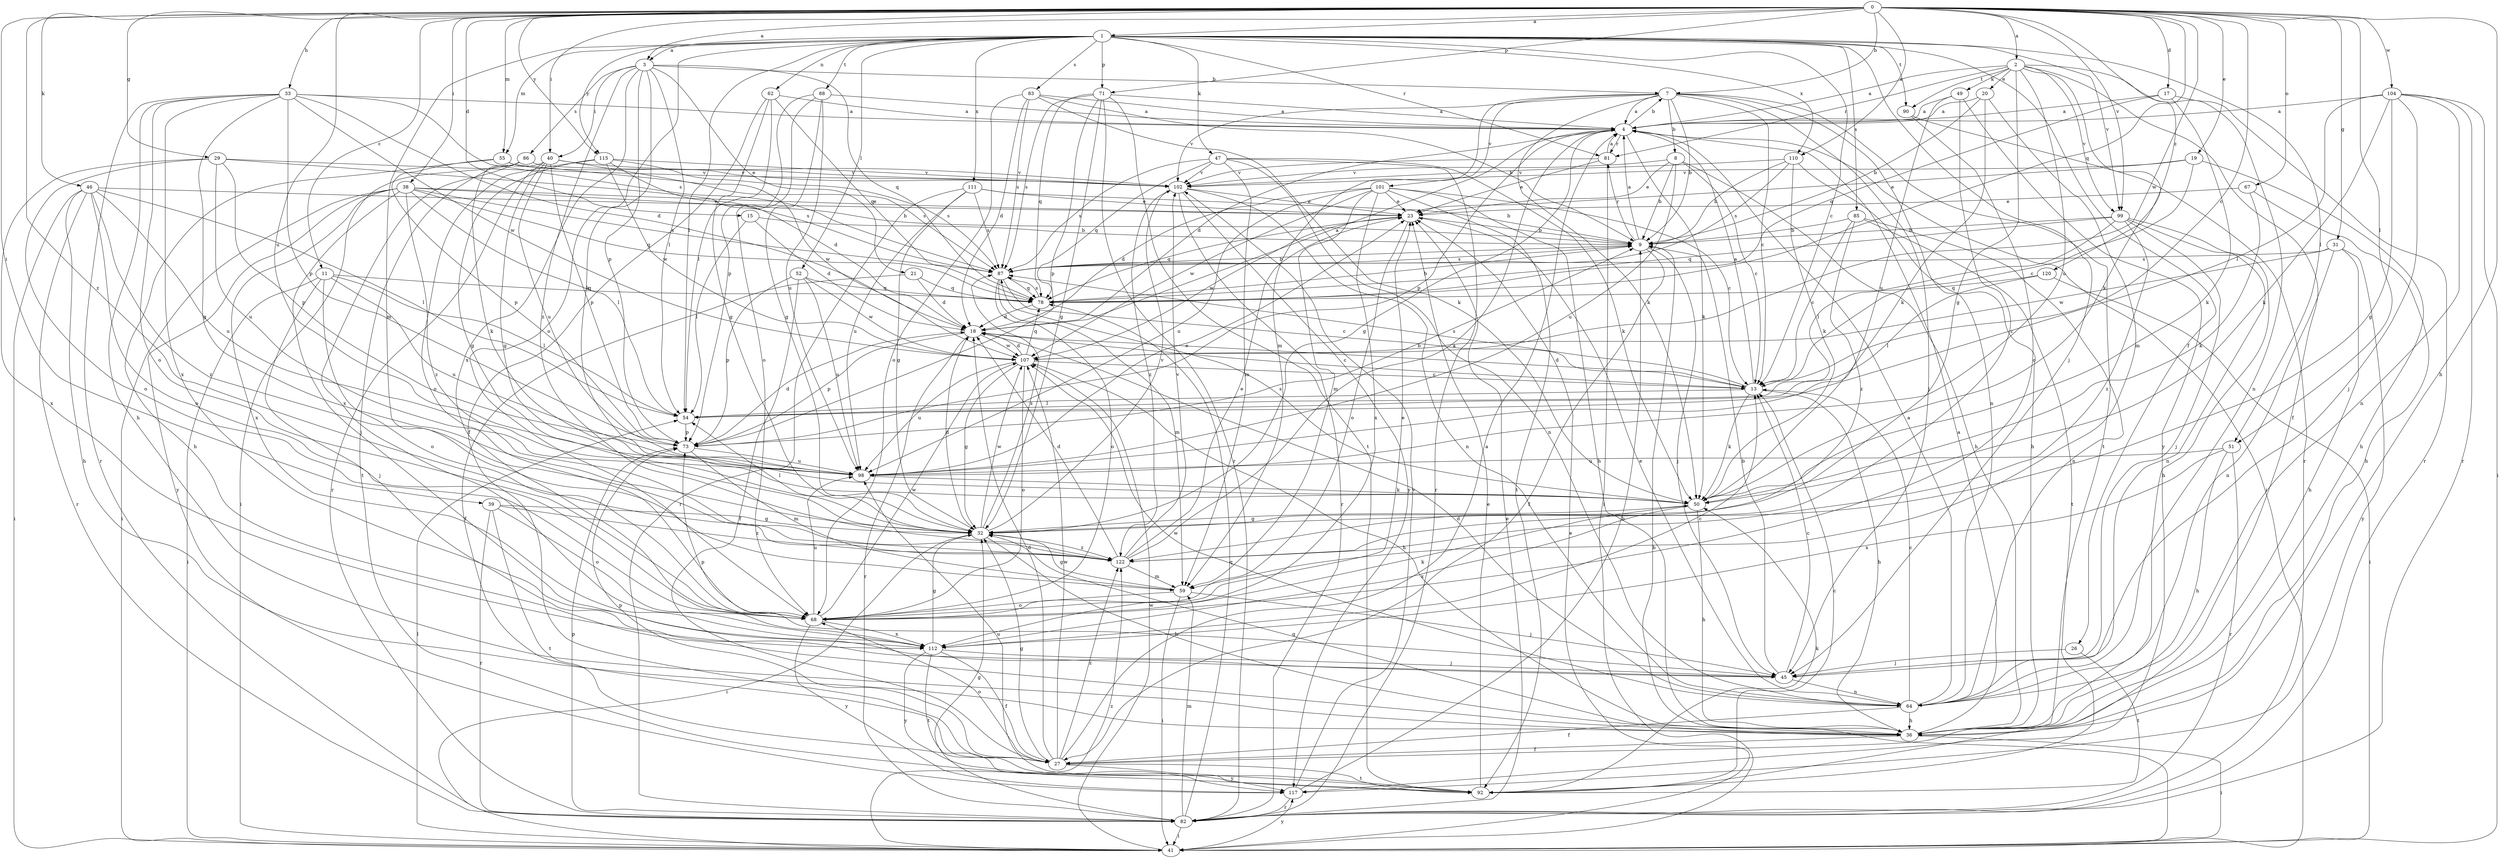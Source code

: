 strict digraph  {
0;
1;
2;
3;
4;
7;
8;
9;
11;
13;
15;
17;
18;
19;
20;
21;
23;
26;
27;
29;
31;
32;
33;
36;
38;
39;
40;
41;
45;
46;
47;
49;
50;
51;
52;
54;
55;
59;
62;
64;
67;
68;
71;
73;
78;
81;
82;
83;
85;
86;
87;
88;
90;
92;
98;
99;
101;
102;
104;
107;
110;
111;
112;
115;
117;
120;
122;
0 -> 1  [label=a];
0 -> 2  [label=a];
0 -> 3  [label=a];
0 -> 7  [label=b];
0 -> 11  [label=c];
0 -> 13  [label=c];
0 -> 15  [label=d];
0 -> 17  [label=d];
0 -> 19  [label=e];
0 -> 29  [label=g];
0 -> 31  [label=g];
0 -> 33  [label=h];
0 -> 36  [label=h];
0 -> 38  [label=i];
0 -> 39  [label=i];
0 -> 40  [label=i];
0 -> 46  [label=k];
0 -> 51  [label=l];
0 -> 55  [label=m];
0 -> 67  [label=o];
0 -> 71  [label=p];
0 -> 78  [label=q];
0 -> 98  [label=u];
0 -> 99  [label=v];
0 -> 104  [label=w];
0 -> 107  [label=w];
0 -> 110  [label=x];
0 -> 115  [label=y];
0 -> 120  [label=z];
0 -> 122  [label=z];
1 -> 3  [label=a];
1 -> 13  [label=c];
1 -> 26  [label=f];
1 -> 45  [label=j];
1 -> 47  [label=k];
1 -> 51  [label=l];
1 -> 52  [label=l];
1 -> 54  [label=l];
1 -> 55  [label=m];
1 -> 59  [label=m];
1 -> 62  [label=n];
1 -> 68  [label=o];
1 -> 71  [label=p];
1 -> 81  [label=r];
1 -> 83  [label=s];
1 -> 85  [label=s];
1 -> 88  [label=t];
1 -> 90  [label=t];
1 -> 99  [label=v];
1 -> 110  [label=x];
1 -> 111  [label=x];
1 -> 115  [label=y];
2 -> 4  [label=a];
2 -> 20  [label=e];
2 -> 27  [label=f];
2 -> 32  [label=g];
2 -> 49  [label=k];
2 -> 50  [label=k];
2 -> 64  [label=n];
2 -> 81  [label=r];
2 -> 90  [label=t];
2 -> 98  [label=u];
2 -> 99  [label=v];
3 -> 7  [label=b];
3 -> 21  [label=e];
3 -> 40  [label=i];
3 -> 50  [label=k];
3 -> 54  [label=l];
3 -> 73  [label=p];
3 -> 78  [label=q];
3 -> 86  [label=s];
3 -> 112  [label=x];
3 -> 122  [label=z];
4 -> 7  [label=b];
4 -> 18  [label=d];
4 -> 32  [label=g];
4 -> 41  [label=i];
4 -> 50  [label=k];
4 -> 73  [label=p];
4 -> 81  [label=r];
7 -> 4  [label=a];
7 -> 8  [label=b];
7 -> 9  [label=b];
7 -> 13  [label=c];
7 -> 45  [label=j];
7 -> 50  [label=k];
7 -> 59  [label=m];
7 -> 64  [label=n];
7 -> 92  [label=t];
7 -> 101  [label=v];
7 -> 102  [label=v];
8 -> 9  [label=b];
8 -> 13  [label=c];
8 -> 23  [label=e];
8 -> 36  [label=h];
8 -> 98  [label=u];
8 -> 102  [label=v];
9 -> 4  [label=a];
9 -> 27  [label=f];
9 -> 45  [label=j];
9 -> 81  [label=r];
9 -> 87  [label=s];
11 -> 41  [label=i];
11 -> 45  [label=j];
11 -> 54  [label=l];
11 -> 68  [label=o];
11 -> 78  [label=q];
11 -> 98  [label=u];
13 -> 4  [label=a];
13 -> 18  [label=d];
13 -> 36  [label=h];
13 -> 50  [label=k];
13 -> 54  [label=l];
13 -> 87  [label=s];
15 -> 9  [label=b];
15 -> 18  [label=d];
15 -> 54  [label=l];
17 -> 4  [label=a];
17 -> 50  [label=k];
17 -> 78  [label=q];
17 -> 82  [label=r];
18 -> 4  [label=a];
18 -> 13  [label=c];
18 -> 73  [label=p];
18 -> 82  [label=r];
18 -> 107  [label=w];
19 -> 13  [label=c];
19 -> 23  [label=e];
19 -> 36  [label=h];
19 -> 102  [label=v];
20 -> 4  [label=a];
20 -> 9  [label=b];
20 -> 50  [label=k];
20 -> 59  [label=m];
21 -> 18  [label=d];
21 -> 27  [label=f];
21 -> 78  [label=q];
23 -> 9  [label=b];
23 -> 68  [label=o];
23 -> 78  [label=q];
23 -> 107  [label=w];
26 -> 45  [label=j];
26 -> 92  [label=t];
27 -> 4  [label=a];
27 -> 18  [label=d];
27 -> 32  [label=g];
27 -> 68  [label=o];
27 -> 73  [label=p];
27 -> 92  [label=t];
27 -> 107  [label=w];
27 -> 117  [label=y];
27 -> 122  [label=z];
29 -> 68  [label=o];
29 -> 73  [label=p];
29 -> 87  [label=s];
29 -> 98  [label=u];
29 -> 102  [label=v];
29 -> 112  [label=x];
31 -> 36  [label=h];
31 -> 64  [label=n];
31 -> 87  [label=s];
31 -> 107  [label=w];
31 -> 117  [label=y];
32 -> 18  [label=d];
32 -> 36  [label=h];
32 -> 41  [label=i];
32 -> 54  [label=l];
32 -> 87  [label=s];
32 -> 102  [label=v];
32 -> 107  [label=w];
32 -> 122  [label=z];
33 -> 4  [label=a];
33 -> 18  [label=d];
33 -> 32  [label=g];
33 -> 36  [label=h];
33 -> 68  [label=o];
33 -> 73  [label=p];
33 -> 82  [label=r];
33 -> 87  [label=s];
33 -> 107  [label=w];
33 -> 112  [label=x];
36 -> 4  [label=a];
36 -> 27  [label=f];
36 -> 32  [label=g];
36 -> 41  [label=i];
38 -> 9  [label=b];
38 -> 23  [label=e];
38 -> 41  [label=i];
38 -> 45  [label=j];
38 -> 54  [label=l];
38 -> 78  [label=q];
38 -> 87  [label=s];
38 -> 112  [label=x];
38 -> 117  [label=y];
38 -> 122  [label=z];
39 -> 32  [label=g];
39 -> 68  [label=o];
39 -> 82  [label=r];
39 -> 92  [label=t];
39 -> 122  [label=z];
40 -> 32  [label=g];
40 -> 73  [label=p];
40 -> 82  [label=r];
40 -> 92  [label=t];
40 -> 98  [label=u];
40 -> 102  [label=v];
40 -> 107  [label=w];
41 -> 9  [label=b];
41 -> 23  [label=e];
41 -> 54  [label=l];
41 -> 107  [label=w];
41 -> 117  [label=y];
41 -> 122  [label=z];
45 -> 9  [label=b];
45 -> 13  [label=c];
45 -> 64  [label=n];
45 -> 73  [label=p];
46 -> 23  [label=e];
46 -> 36  [label=h];
46 -> 41  [label=i];
46 -> 54  [label=l];
46 -> 68  [label=o];
46 -> 82  [label=r];
46 -> 98  [label=u];
46 -> 122  [label=z];
47 -> 50  [label=k];
47 -> 59  [label=m];
47 -> 64  [label=n];
47 -> 78  [label=q];
47 -> 82  [label=r];
47 -> 87  [label=s];
47 -> 102  [label=v];
49 -> 4  [label=a];
49 -> 98  [label=u];
49 -> 117  [label=y];
49 -> 122  [label=z];
50 -> 32  [label=g];
50 -> 36  [label=h];
50 -> 87  [label=s];
50 -> 112  [label=x];
51 -> 36  [label=h];
51 -> 82  [label=r];
51 -> 98  [label=u];
51 -> 112  [label=x];
52 -> 27  [label=f];
52 -> 73  [label=p];
52 -> 78  [label=q];
52 -> 98  [label=u];
52 -> 107  [label=w];
54 -> 73  [label=p];
55 -> 36  [label=h];
55 -> 73  [label=p];
55 -> 87  [label=s];
55 -> 102  [label=v];
59 -> 32  [label=g];
59 -> 41  [label=i];
59 -> 45  [label=j];
59 -> 68  [label=o];
62 -> 4  [label=a];
62 -> 27  [label=f];
62 -> 32  [label=g];
62 -> 54  [label=l];
62 -> 78  [label=q];
64 -> 4  [label=a];
64 -> 13  [label=c];
64 -> 18  [label=d];
64 -> 23  [label=e];
64 -> 27  [label=f];
64 -> 36  [label=h];
64 -> 107  [label=w];
67 -> 23  [label=e];
67 -> 36  [label=h];
67 -> 50  [label=k];
68 -> 23  [label=e];
68 -> 50  [label=k];
68 -> 98  [label=u];
68 -> 107  [label=w];
68 -> 112  [label=x];
68 -> 117  [label=y];
71 -> 4  [label=a];
71 -> 32  [label=g];
71 -> 73  [label=p];
71 -> 78  [label=q];
71 -> 82  [label=r];
71 -> 87  [label=s];
71 -> 92  [label=t];
73 -> 9  [label=b];
73 -> 18  [label=d];
73 -> 59  [label=m];
73 -> 98  [label=u];
78 -> 9  [label=b];
78 -> 18  [label=d];
78 -> 87  [label=s];
81 -> 4  [label=a];
81 -> 23  [label=e];
81 -> 41  [label=i];
81 -> 102  [label=v];
82 -> 23  [label=e];
82 -> 32  [label=g];
82 -> 41  [label=i];
82 -> 59  [label=m];
82 -> 73  [label=p];
82 -> 78  [label=q];
83 -> 4  [label=a];
83 -> 9  [label=b];
83 -> 18  [label=d];
83 -> 50  [label=k];
83 -> 68  [label=o];
83 -> 87  [label=s];
85 -> 9  [label=b];
85 -> 13  [label=c];
85 -> 64  [label=n];
85 -> 92  [label=t];
85 -> 122  [label=z];
86 -> 41  [label=i];
86 -> 50  [label=k];
86 -> 102  [label=v];
86 -> 112  [label=x];
87 -> 9  [label=b];
87 -> 13  [label=c];
87 -> 59  [label=m];
87 -> 68  [label=o];
87 -> 78  [label=q];
88 -> 4  [label=a];
88 -> 32  [label=g];
88 -> 68  [label=o];
88 -> 73  [label=p];
88 -> 98  [label=u];
90 -> 68  [label=o];
90 -> 82  [label=r];
92 -> 13  [label=c];
92 -> 23  [label=e];
92 -> 50  [label=k];
92 -> 98  [label=u];
98 -> 23  [label=e];
98 -> 50  [label=k];
99 -> 9  [label=b];
99 -> 36  [label=h];
99 -> 45  [label=j];
99 -> 54  [label=l];
99 -> 64  [label=n];
99 -> 78  [label=q];
99 -> 122  [label=z];
101 -> 13  [label=c];
101 -> 18  [label=d];
101 -> 23  [label=e];
101 -> 36  [label=h];
101 -> 59  [label=m];
101 -> 92  [label=t];
101 -> 98  [label=u];
101 -> 107  [label=w];
101 -> 112  [label=x];
102 -> 23  [label=e];
102 -> 64  [label=n];
102 -> 82  [label=r];
102 -> 117  [label=y];
102 -> 122  [label=z];
104 -> 4  [label=a];
104 -> 32  [label=g];
104 -> 41  [label=i];
104 -> 45  [label=j];
104 -> 50  [label=k];
104 -> 54  [label=l];
104 -> 64  [label=n];
104 -> 82  [label=r];
107 -> 13  [label=c];
107 -> 18  [label=d];
107 -> 32  [label=g];
107 -> 36  [label=h];
107 -> 68  [label=o];
107 -> 78  [label=q];
107 -> 98  [label=u];
110 -> 9  [label=b];
110 -> 36  [label=h];
110 -> 50  [label=k];
110 -> 87  [label=s];
110 -> 102  [label=v];
111 -> 9  [label=b];
111 -> 23  [label=e];
111 -> 32  [label=g];
111 -> 82  [label=r];
111 -> 87  [label=s];
111 -> 98  [label=u];
112 -> 13  [label=c];
112 -> 27  [label=f];
112 -> 32  [label=g];
112 -> 45  [label=j];
112 -> 92  [label=t];
112 -> 117  [label=y];
115 -> 18  [label=d];
115 -> 32  [label=g];
115 -> 68  [label=o];
115 -> 87  [label=s];
115 -> 102  [label=v];
115 -> 107  [label=w];
117 -> 9  [label=b];
117 -> 82  [label=r];
117 -> 102  [label=v];
120 -> 41  [label=i];
120 -> 54  [label=l];
120 -> 78  [label=q];
122 -> 4  [label=a];
122 -> 18  [label=d];
122 -> 23  [label=e];
122 -> 59  [label=m];
122 -> 102  [label=v];
}
